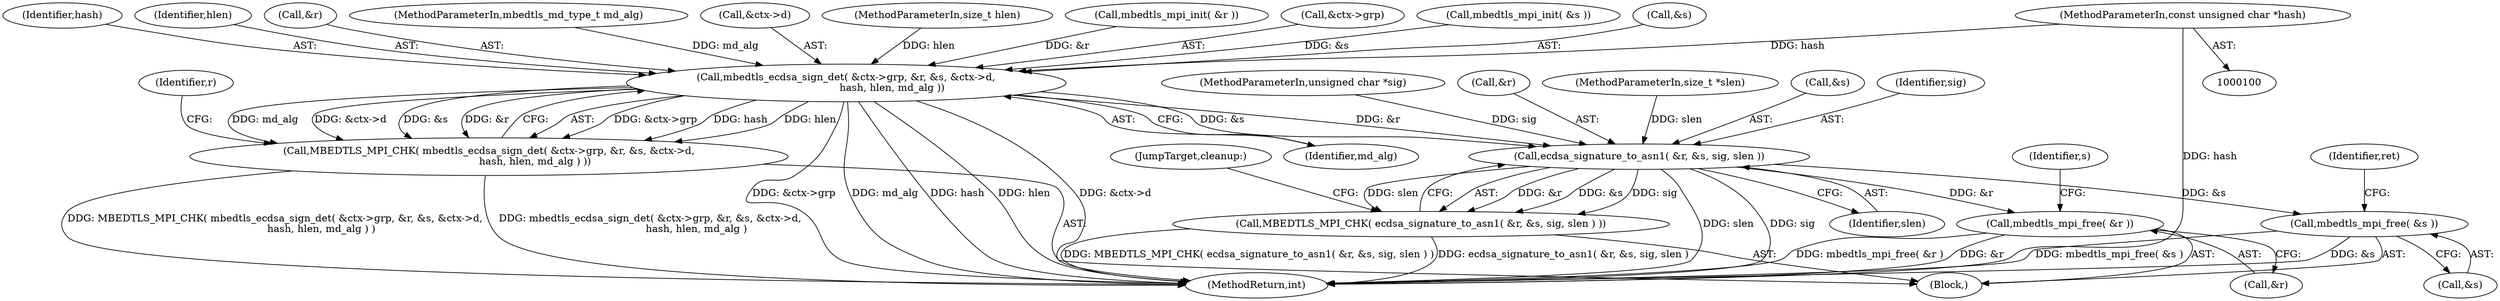 digraph "0_mbedtls_298a43a77ec0ed2c19a8c924ddd8571ef3e65dfd_1@pointer" {
"1000103" [label="(MethodParameterIn,const unsigned char *hash)"];
"1000126" [label="(Call,mbedtls_ecdsa_sign_det( &ctx->grp, &r, &s, &ctx->d,\n                             hash, hlen, md_alg ))"];
"1000125" [label="(Call,MBEDTLS_MPI_CHK( mbedtls_ecdsa_sign_det( &ctx->grp, &r, &s, &ctx->d,\n                             hash, hlen, md_alg ) ))"];
"1000143" [label="(Call,ecdsa_signature_to_asn1( &r, &s, sig, slen ))"];
"1000142" [label="(Call,MBEDTLS_MPI_CHK( ecdsa_signature_to_asn1( &r, &s, sig, slen ) ))"];
"1000151" [label="(Call,mbedtls_mpi_free( &r ))"];
"1000154" [label="(Call,mbedtls_mpi_free( &s ))"];
"1000109" [label="(Block,)"];
"1000151" [label="(Call,mbedtls_mpi_free( &r ))"];
"1000150" [label="(JumpTarget,cleanup:)"];
"1000155" [label="(Call,&s)"];
"1000143" [label="(Call,ecdsa_signature_to_asn1( &r, &s, sig, slen ))"];
"1000154" [label="(Call,mbedtls_mpi_free( &s ))"];
"1000141" [label="(Identifier,md_alg)"];
"1000142" [label="(Call,MBEDTLS_MPI_CHK( ecdsa_signature_to_asn1( &r, &s, sig, slen ) ))"];
"1000116" [label="(Call,mbedtls_mpi_init( &s ))"];
"1000105" [label="(MethodParameterIn,unsigned char *sig)"];
"1000159" [label="(MethodReturn,int)"];
"1000133" [label="(Call,&s)"];
"1000139" [label="(Identifier,hash)"];
"1000140" [label="(Identifier,hlen)"];
"1000144" [label="(Call,&r)"];
"1000131" [label="(Call,&r)"];
"1000103" [label="(MethodParameterIn,const unsigned char *hash)"];
"1000102" [label="(MethodParameterIn,mbedtls_md_type_t md_alg)"];
"1000135" [label="(Call,&ctx->d)"];
"1000125" [label="(Call,MBEDTLS_MPI_CHK( mbedtls_ecdsa_sign_det( &ctx->grp, &r, &s, &ctx->d,\n                             hash, hlen, md_alg ) ))"];
"1000156" [label="(Identifier,s)"];
"1000104" [label="(MethodParameterIn,size_t hlen)"];
"1000145" [label="(Identifier,r)"];
"1000152" [label="(Call,&r)"];
"1000126" [label="(Call,mbedtls_ecdsa_sign_det( &ctx->grp, &r, &s, &ctx->d,\n                             hash, hlen, md_alg ))"];
"1000113" [label="(Call,mbedtls_mpi_init( &r ))"];
"1000149" [label="(Identifier,slen)"];
"1000106" [label="(MethodParameterIn,size_t *slen)"];
"1000158" [label="(Identifier,ret)"];
"1000127" [label="(Call,&ctx->grp)"];
"1000146" [label="(Call,&s)"];
"1000148" [label="(Identifier,sig)"];
"1000103" -> "1000100"  [label="AST: "];
"1000103" -> "1000159"  [label="DDG: hash"];
"1000103" -> "1000126"  [label="DDG: hash"];
"1000126" -> "1000125"  [label="AST: "];
"1000126" -> "1000141"  [label="CFG: "];
"1000127" -> "1000126"  [label="AST: "];
"1000131" -> "1000126"  [label="AST: "];
"1000133" -> "1000126"  [label="AST: "];
"1000135" -> "1000126"  [label="AST: "];
"1000139" -> "1000126"  [label="AST: "];
"1000140" -> "1000126"  [label="AST: "];
"1000141" -> "1000126"  [label="AST: "];
"1000125" -> "1000126"  [label="CFG: "];
"1000126" -> "1000159"  [label="DDG: &ctx->grp"];
"1000126" -> "1000159"  [label="DDG: md_alg"];
"1000126" -> "1000159"  [label="DDG: hash"];
"1000126" -> "1000159"  [label="DDG: hlen"];
"1000126" -> "1000159"  [label="DDG: &ctx->d"];
"1000126" -> "1000125"  [label="DDG: &ctx->grp"];
"1000126" -> "1000125"  [label="DDG: hash"];
"1000126" -> "1000125"  [label="DDG: hlen"];
"1000126" -> "1000125"  [label="DDG: md_alg"];
"1000126" -> "1000125"  [label="DDG: &ctx->d"];
"1000126" -> "1000125"  [label="DDG: &s"];
"1000126" -> "1000125"  [label="DDG: &r"];
"1000113" -> "1000126"  [label="DDG: &r"];
"1000116" -> "1000126"  [label="DDG: &s"];
"1000104" -> "1000126"  [label="DDG: hlen"];
"1000102" -> "1000126"  [label="DDG: md_alg"];
"1000126" -> "1000143"  [label="DDG: &r"];
"1000126" -> "1000143"  [label="DDG: &s"];
"1000125" -> "1000109"  [label="AST: "];
"1000145" -> "1000125"  [label="CFG: "];
"1000125" -> "1000159"  [label="DDG: mbedtls_ecdsa_sign_det( &ctx->grp, &r, &s, &ctx->d,\n                             hash, hlen, md_alg )"];
"1000125" -> "1000159"  [label="DDG: MBEDTLS_MPI_CHK( mbedtls_ecdsa_sign_det( &ctx->grp, &r, &s, &ctx->d,\n                             hash, hlen, md_alg ) )"];
"1000143" -> "1000142"  [label="AST: "];
"1000143" -> "1000149"  [label="CFG: "];
"1000144" -> "1000143"  [label="AST: "];
"1000146" -> "1000143"  [label="AST: "];
"1000148" -> "1000143"  [label="AST: "];
"1000149" -> "1000143"  [label="AST: "];
"1000142" -> "1000143"  [label="CFG: "];
"1000143" -> "1000159"  [label="DDG: slen"];
"1000143" -> "1000159"  [label="DDG: sig"];
"1000143" -> "1000142"  [label="DDG: &r"];
"1000143" -> "1000142"  [label="DDG: &s"];
"1000143" -> "1000142"  [label="DDG: sig"];
"1000143" -> "1000142"  [label="DDG: slen"];
"1000105" -> "1000143"  [label="DDG: sig"];
"1000106" -> "1000143"  [label="DDG: slen"];
"1000143" -> "1000151"  [label="DDG: &r"];
"1000143" -> "1000154"  [label="DDG: &s"];
"1000142" -> "1000109"  [label="AST: "];
"1000150" -> "1000142"  [label="CFG: "];
"1000142" -> "1000159"  [label="DDG: MBEDTLS_MPI_CHK( ecdsa_signature_to_asn1( &r, &s, sig, slen ) )"];
"1000142" -> "1000159"  [label="DDG: ecdsa_signature_to_asn1( &r, &s, sig, slen )"];
"1000151" -> "1000109"  [label="AST: "];
"1000151" -> "1000152"  [label="CFG: "];
"1000152" -> "1000151"  [label="AST: "];
"1000156" -> "1000151"  [label="CFG: "];
"1000151" -> "1000159"  [label="DDG: mbedtls_mpi_free( &r )"];
"1000151" -> "1000159"  [label="DDG: &r"];
"1000154" -> "1000109"  [label="AST: "];
"1000154" -> "1000155"  [label="CFG: "];
"1000155" -> "1000154"  [label="AST: "];
"1000158" -> "1000154"  [label="CFG: "];
"1000154" -> "1000159"  [label="DDG: mbedtls_mpi_free( &s )"];
"1000154" -> "1000159"  [label="DDG: &s"];
}
